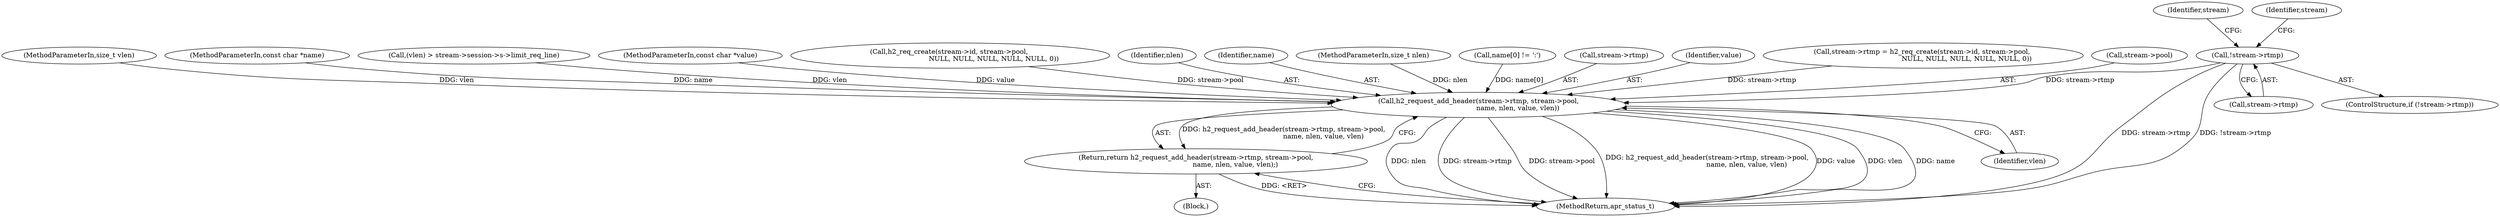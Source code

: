 digraph "0_httpd_29c63b786ae028d82405421585e91283c8fa0da3_0@pointer" {
"1000258" [label="(Call,!stream->rtmp)"];
"1000290" [label="(Call,h2_request_add_header(stream->rtmp, stream->pool,\n                                     name, nlen, value, vlen))"];
"1000289" [label="(Return,return h2_request_add_header(stream->rtmp, stream->pool,\n                                     name, nlen, value, vlen);)"];
"1000108" [label="(MethodParameterIn,size_t vlen)"];
"1000105" [label="(MethodParameterIn,const char *name)"];
"1000301" [label="(MethodReturn,apr_status_t)"];
"1000126" [label="(Call,(vlen) > stream->session->s->limit_req_line)"];
"1000290" [label="(Call,h2_request_add_header(stream->rtmp, stream->pool,\n                                     name, nlen, value, vlen))"];
"1000107" [label="(MethodParameterIn,const char *value)"];
"1000256" [label="(Block,)"];
"1000267" [label="(Call,h2_req_create(stream->id, stream->pool, \n                                         NULL, NULL, NULL, NULL, NULL, 0))"];
"1000298" [label="(Identifier,nlen)"];
"1000297" [label="(Identifier,name)"];
"1000265" [label="(Identifier,stream)"];
"1000283" [label="(Identifier,stream)"];
"1000106" [label="(MethodParameterIn,size_t nlen)"];
"1000258" [label="(Call,!stream->rtmp)"];
"1000199" [label="(Call,name[0] != ':')"];
"1000291" [label="(Call,stream->rtmp)"];
"1000300" [label="(Identifier,vlen)"];
"1000299" [label="(Identifier,value)"];
"1000263" [label="(Call,stream->rtmp = h2_req_create(stream->id, stream->pool, \n                                         NULL, NULL, NULL, NULL, NULL, 0))"];
"1000294" [label="(Call,stream->pool)"];
"1000289" [label="(Return,return h2_request_add_header(stream->rtmp, stream->pool,\n                                     name, nlen, value, vlen);)"];
"1000259" [label="(Call,stream->rtmp)"];
"1000257" [label="(ControlStructure,if (!stream->rtmp))"];
"1000258" -> "1000257"  [label="AST: "];
"1000258" -> "1000259"  [label="CFG: "];
"1000259" -> "1000258"  [label="AST: "];
"1000265" -> "1000258"  [label="CFG: "];
"1000283" -> "1000258"  [label="CFG: "];
"1000258" -> "1000301"  [label="DDG: stream->rtmp"];
"1000258" -> "1000301"  [label="DDG: !stream->rtmp"];
"1000258" -> "1000290"  [label="DDG: stream->rtmp"];
"1000290" -> "1000289"  [label="AST: "];
"1000290" -> "1000300"  [label="CFG: "];
"1000291" -> "1000290"  [label="AST: "];
"1000294" -> "1000290"  [label="AST: "];
"1000297" -> "1000290"  [label="AST: "];
"1000298" -> "1000290"  [label="AST: "];
"1000299" -> "1000290"  [label="AST: "];
"1000300" -> "1000290"  [label="AST: "];
"1000289" -> "1000290"  [label="CFG: "];
"1000290" -> "1000301"  [label="DDG: nlen"];
"1000290" -> "1000301"  [label="DDG: stream->rtmp"];
"1000290" -> "1000301"  [label="DDG: stream->pool"];
"1000290" -> "1000301"  [label="DDG: h2_request_add_header(stream->rtmp, stream->pool,\n                                     name, nlen, value, vlen)"];
"1000290" -> "1000301"  [label="DDG: value"];
"1000290" -> "1000301"  [label="DDG: vlen"];
"1000290" -> "1000301"  [label="DDG: name"];
"1000290" -> "1000289"  [label="DDG: h2_request_add_header(stream->rtmp, stream->pool,\n                                     name, nlen, value, vlen)"];
"1000263" -> "1000290"  [label="DDG: stream->rtmp"];
"1000267" -> "1000290"  [label="DDG: stream->pool"];
"1000199" -> "1000290"  [label="DDG: name[0]"];
"1000105" -> "1000290"  [label="DDG: name"];
"1000106" -> "1000290"  [label="DDG: nlen"];
"1000107" -> "1000290"  [label="DDG: value"];
"1000126" -> "1000290"  [label="DDG: vlen"];
"1000108" -> "1000290"  [label="DDG: vlen"];
"1000289" -> "1000256"  [label="AST: "];
"1000301" -> "1000289"  [label="CFG: "];
"1000289" -> "1000301"  [label="DDG: <RET>"];
}
